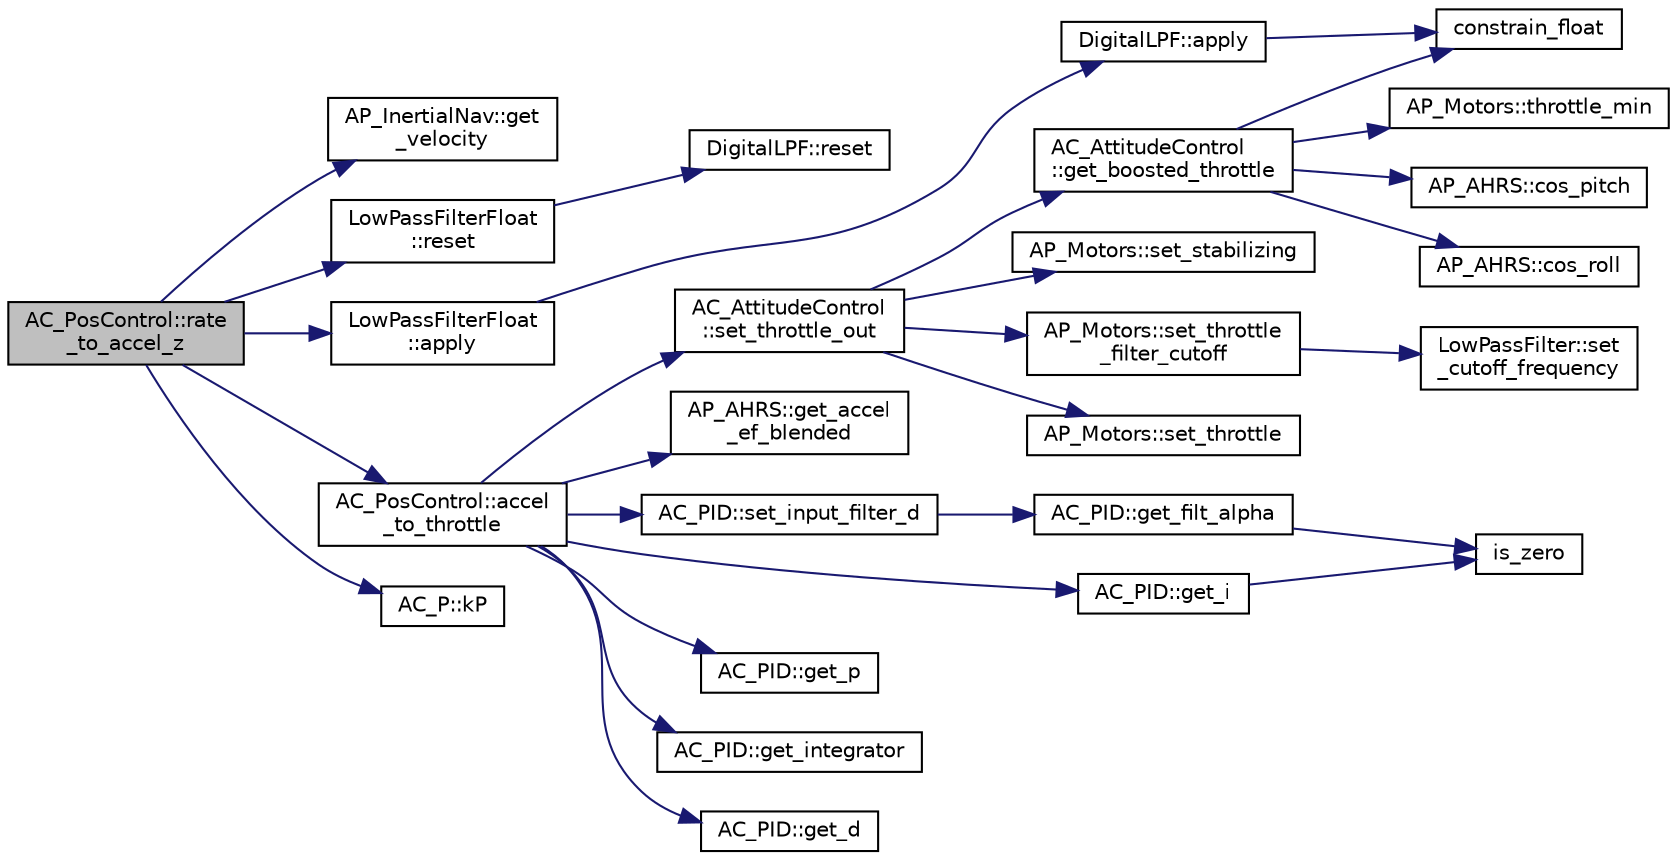 digraph "AC_PosControl::rate_to_accel_z"
{
 // INTERACTIVE_SVG=YES
  edge [fontname="Helvetica",fontsize="10",labelfontname="Helvetica",labelfontsize="10"];
  node [fontname="Helvetica",fontsize="10",shape=record];
  rankdir="LR";
  Node1 [label="AC_PosControl::rate\l_to_accel_z",height=0.2,width=0.4,color="black", fillcolor="grey75", style="filled" fontcolor="black"];
  Node1 -> Node2 [color="midnightblue",fontsize="10",style="solid",fontname="Helvetica"];
  Node2 [label="AP_InertialNav::get\l_velocity",height=0.2,width=0.4,color="black", fillcolor="white", style="filled",URL="$classAP__InertialNav.html#a5bfad40c8a4e0ca98aa09c80e17c4ff5"];
  Node1 -> Node3 [color="midnightblue",fontsize="10",style="solid",fontname="Helvetica"];
  Node3 [label="LowPassFilterFloat\l::reset",height=0.2,width=0.4,color="black", fillcolor="white", style="filled",URL="$classLowPassFilterFloat.html#a0f1280ed7b46ee6d4f48d960ff65ff0f"];
  Node3 -> Node4 [color="midnightblue",fontsize="10",style="solid",fontname="Helvetica"];
  Node4 [label="DigitalLPF::reset",height=0.2,width=0.4,color="black", fillcolor="white", style="filled",URL="$classDigitalLPF.html#a3b7217283a52a01a86e7ab0c68a3ca96"];
  Node1 -> Node5 [color="midnightblue",fontsize="10",style="solid",fontname="Helvetica"];
  Node5 [label="LowPassFilterFloat\l::apply",height=0.2,width=0.4,color="black", fillcolor="white", style="filled",URL="$classLowPassFilterFloat.html#a2e489f7f440c90e1ed442a70a72bc52d"];
  Node5 -> Node6 [color="midnightblue",fontsize="10",style="solid",fontname="Helvetica"];
  Node6 [label="DigitalLPF::apply",height=0.2,width=0.4,color="black", fillcolor="white", style="filled",URL="$classDigitalLPF.html#aec513ab9bc5165163c6ec87692f804e8"];
  Node6 -> Node7 [color="midnightblue",fontsize="10",style="solid",fontname="Helvetica"];
  Node7 [label="constrain_float",height=0.2,width=0.4,color="black", fillcolor="white", style="filled",URL="$AP__Math_8cpp.html#a08eedb329d8162ddbd344d4f6c8cde20"];
  Node1 -> Node8 [color="midnightblue",fontsize="10",style="solid",fontname="Helvetica"];
  Node8 [label="AC_P::kP",height=0.2,width=0.4,color="black", fillcolor="white", style="filled",URL="$classAC__P.html#a9378b33d8cfb4bf2417880c038f1b7a2"];
  Node1 -> Node9 [color="midnightblue",fontsize="10",style="solid",fontname="Helvetica"];
  Node9 [label="AC_PosControl::accel\l_to_throttle",height=0.2,width=0.4,color="black", fillcolor="white", style="filled",URL="$classAC__PosControl.html#a326002cec926ea659f8c06273c09513c"];
  Node9 -> Node10 [color="midnightblue",fontsize="10",style="solid",fontname="Helvetica"];
  Node10 [label="AP_AHRS::get_accel\l_ef_blended",height=0.2,width=0.4,color="black", fillcolor="white", style="filled",URL="$classAP__AHRS.html#abf6bbe1a98a2b7f99289e9394ce8fcd8"];
  Node9 -> Node11 [color="midnightblue",fontsize="10",style="solid",fontname="Helvetica"];
  Node11 [label="AC_PID::set_input_filter_d",height=0.2,width=0.4,color="black", fillcolor="white", style="filled",URL="$classAC__PID.html#a0217a1314e284babe6fe0d3e3cf92601"];
  Node11 -> Node12 [color="midnightblue",fontsize="10",style="solid",fontname="Helvetica"];
  Node12 [label="AC_PID::get_filt_alpha",height=0.2,width=0.4,color="black", fillcolor="white", style="filled",URL="$classAC__PID.html#ac12ffbd4fd053c6152d403b69e07b8e1"];
  Node12 -> Node13 [color="midnightblue",fontsize="10",style="solid",fontname="Helvetica"];
  Node13 [label="is_zero",height=0.2,width=0.4,color="black", fillcolor="white", style="filled",URL="$AP__Math_8h.html#a108b79eeb35c5d58f324458ec9e1e9f2"];
  Node9 -> Node14 [color="midnightblue",fontsize="10",style="solid",fontname="Helvetica"];
  Node14 [label="AC_PID::get_p",height=0.2,width=0.4,color="black", fillcolor="white", style="filled",URL="$classAC__PID.html#a45e183de590c9318ecbb975a4d613646"];
  Node9 -> Node15 [color="midnightblue",fontsize="10",style="solid",fontname="Helvetica"];
  Node15 [label="AC_PID::get_integrator",height=0.2,width=0.4,color="black", fillcolor="white", style="filled",URL="$classAC__PID.html#a0fc275cae5ff46799af85af551c65870"];
  Node9 -> Node16 [color="midnightblue",fontsize="10",style="solid",fontname="Helvetica"];
  Node16 [label="AC_PID::get_i",height=0.2,width=0.4,color="black", fillcolor="white", style="filled",URL="$classAC__PID.html#a2d5bf9811a78c93a396ec1e37ae6fa0a"];
  Node16 -> Node13 [color="midnightblue",fontsize="10",style="solid",fontname="Helvetica"];
  Node9 -> Node17 [color="midnightblue",fontsize="10",style="solid",fontname="Helvetica"];
  Node17 [label="AC_PID::get_d",height=0.2,width=0.4,color="black", fillcolor="white", style="filled",URL="$classAC__PID.html#a323cc8c9ff563d631b9bdc4d3a42e2b1"];
  Node9 -> Node18 [color="midnightblue",fontsize="10",style="solid",fontname="Helvetica"];
  Node18 [label="AC_AttitudeControl\l::set_throttle_out",height=0.2,width=0.4,color="black", fillcolor="white", style="filled",URL="$classAC__AttitudeControl.html#a3fc1abbb95b012486da0687e611652f2"];
  Node18 -> Node19 [color="midnightblue",fontsize="10",style="solid",fontname="Helvetica"];
  Node19 [label="AP_Motors::set_stabilizing",height=0.2,width=0.4,color="black", fillcolor="white", style="filled",URL="$classAP__Motors.html#a8829e9511275bc0f6e7993b1331b0cc2"];
  Node18 -> Node20 [color="midnightblue",fontsize="10",style="solid",fontname="Helvetica"];
  Node20 [label="AP_Motors::set_throttle\l_filter_cutoff",height=0.2,width=0.4,color="black", fillcolor="white", style="filled",URL="$classAP__Motors.html#a663672b4ada40c46d343e3f62b51b820"];
  Node20 -> Node21 [color="midnightblue",fontsize="10",style="solid",fontname="Helvetica"];
  Node21 [label="LowPassFilter::set\l_cutoff_frequency",height=0.2,width=0.4,color="black", fillcolor="white", style="filled",URL="$classLowPassFilter.html#a5c3c8a444566f57ef2bb95775fe7be5e"];
  Node18 -> Node22 [color="midnightblue",fontsize="10",style="solid",fontname="Helvetica"];
  Node22 [label="AP_Motors::set_throttle",height=0.2,width=0.4,color="black", fillcolor="white", style="filled",URL="$classAP__Motors.html#a56d079ad89f5a4d2cacf014c8958a527"];
  Node18 -> Node23 [color="midnightblue",fontsize="10",style="solid",fontname="Helvetica"];
  Node23 [label="AC_AttitudeControl\l::get_boosted_throttle",height=0.2,width=0.4,color="black", fillcolor="white", style="filled",URL="$classAC__AttitudeControl.html#a4dee69675bd87c19f2d1152209611678"];
  Node23 -> Node24 [color="midnightblue",fontsize="10",style="solid",fontname="Helvetica"];
  Node24 [label="AP_Motors::throttle_min",height=0.2,width=0.4,color="black", fillcolor="white", style="filled",URL="$classAP__Motors.html#aaa2d36d6f7a8e76cf1a51b1973c0776f"];
  Node23 -> Node25 [color="midnightblue",fontsize="10",style="solid",fontname="Helvetica"];
  Node25 [label="AP_AHRS::cos_pitch",height=0.2,width=0.4,color="black", fillcolor="white", style="filled",URL="$classAP__AHRS.html#aae50efebd31d79c279e6155298433493"];
  Node23 -> Node26 [color="midnightblue",fontsize="10",style="solid",fontname="Helvetica"];
  Node26 [label="AP_AHRS::cos_roll",height=0.2,width=0.4,color="black", fillcolor="white", style="filled",URL="$classAP__AHRS.html#a68ea4fdaf53cf5d7068927f5f20393ab"];
  Node23 -> Node7 [color="midnightblue",fontsize="10",style="solid",fontname="Helvetica"];
}
